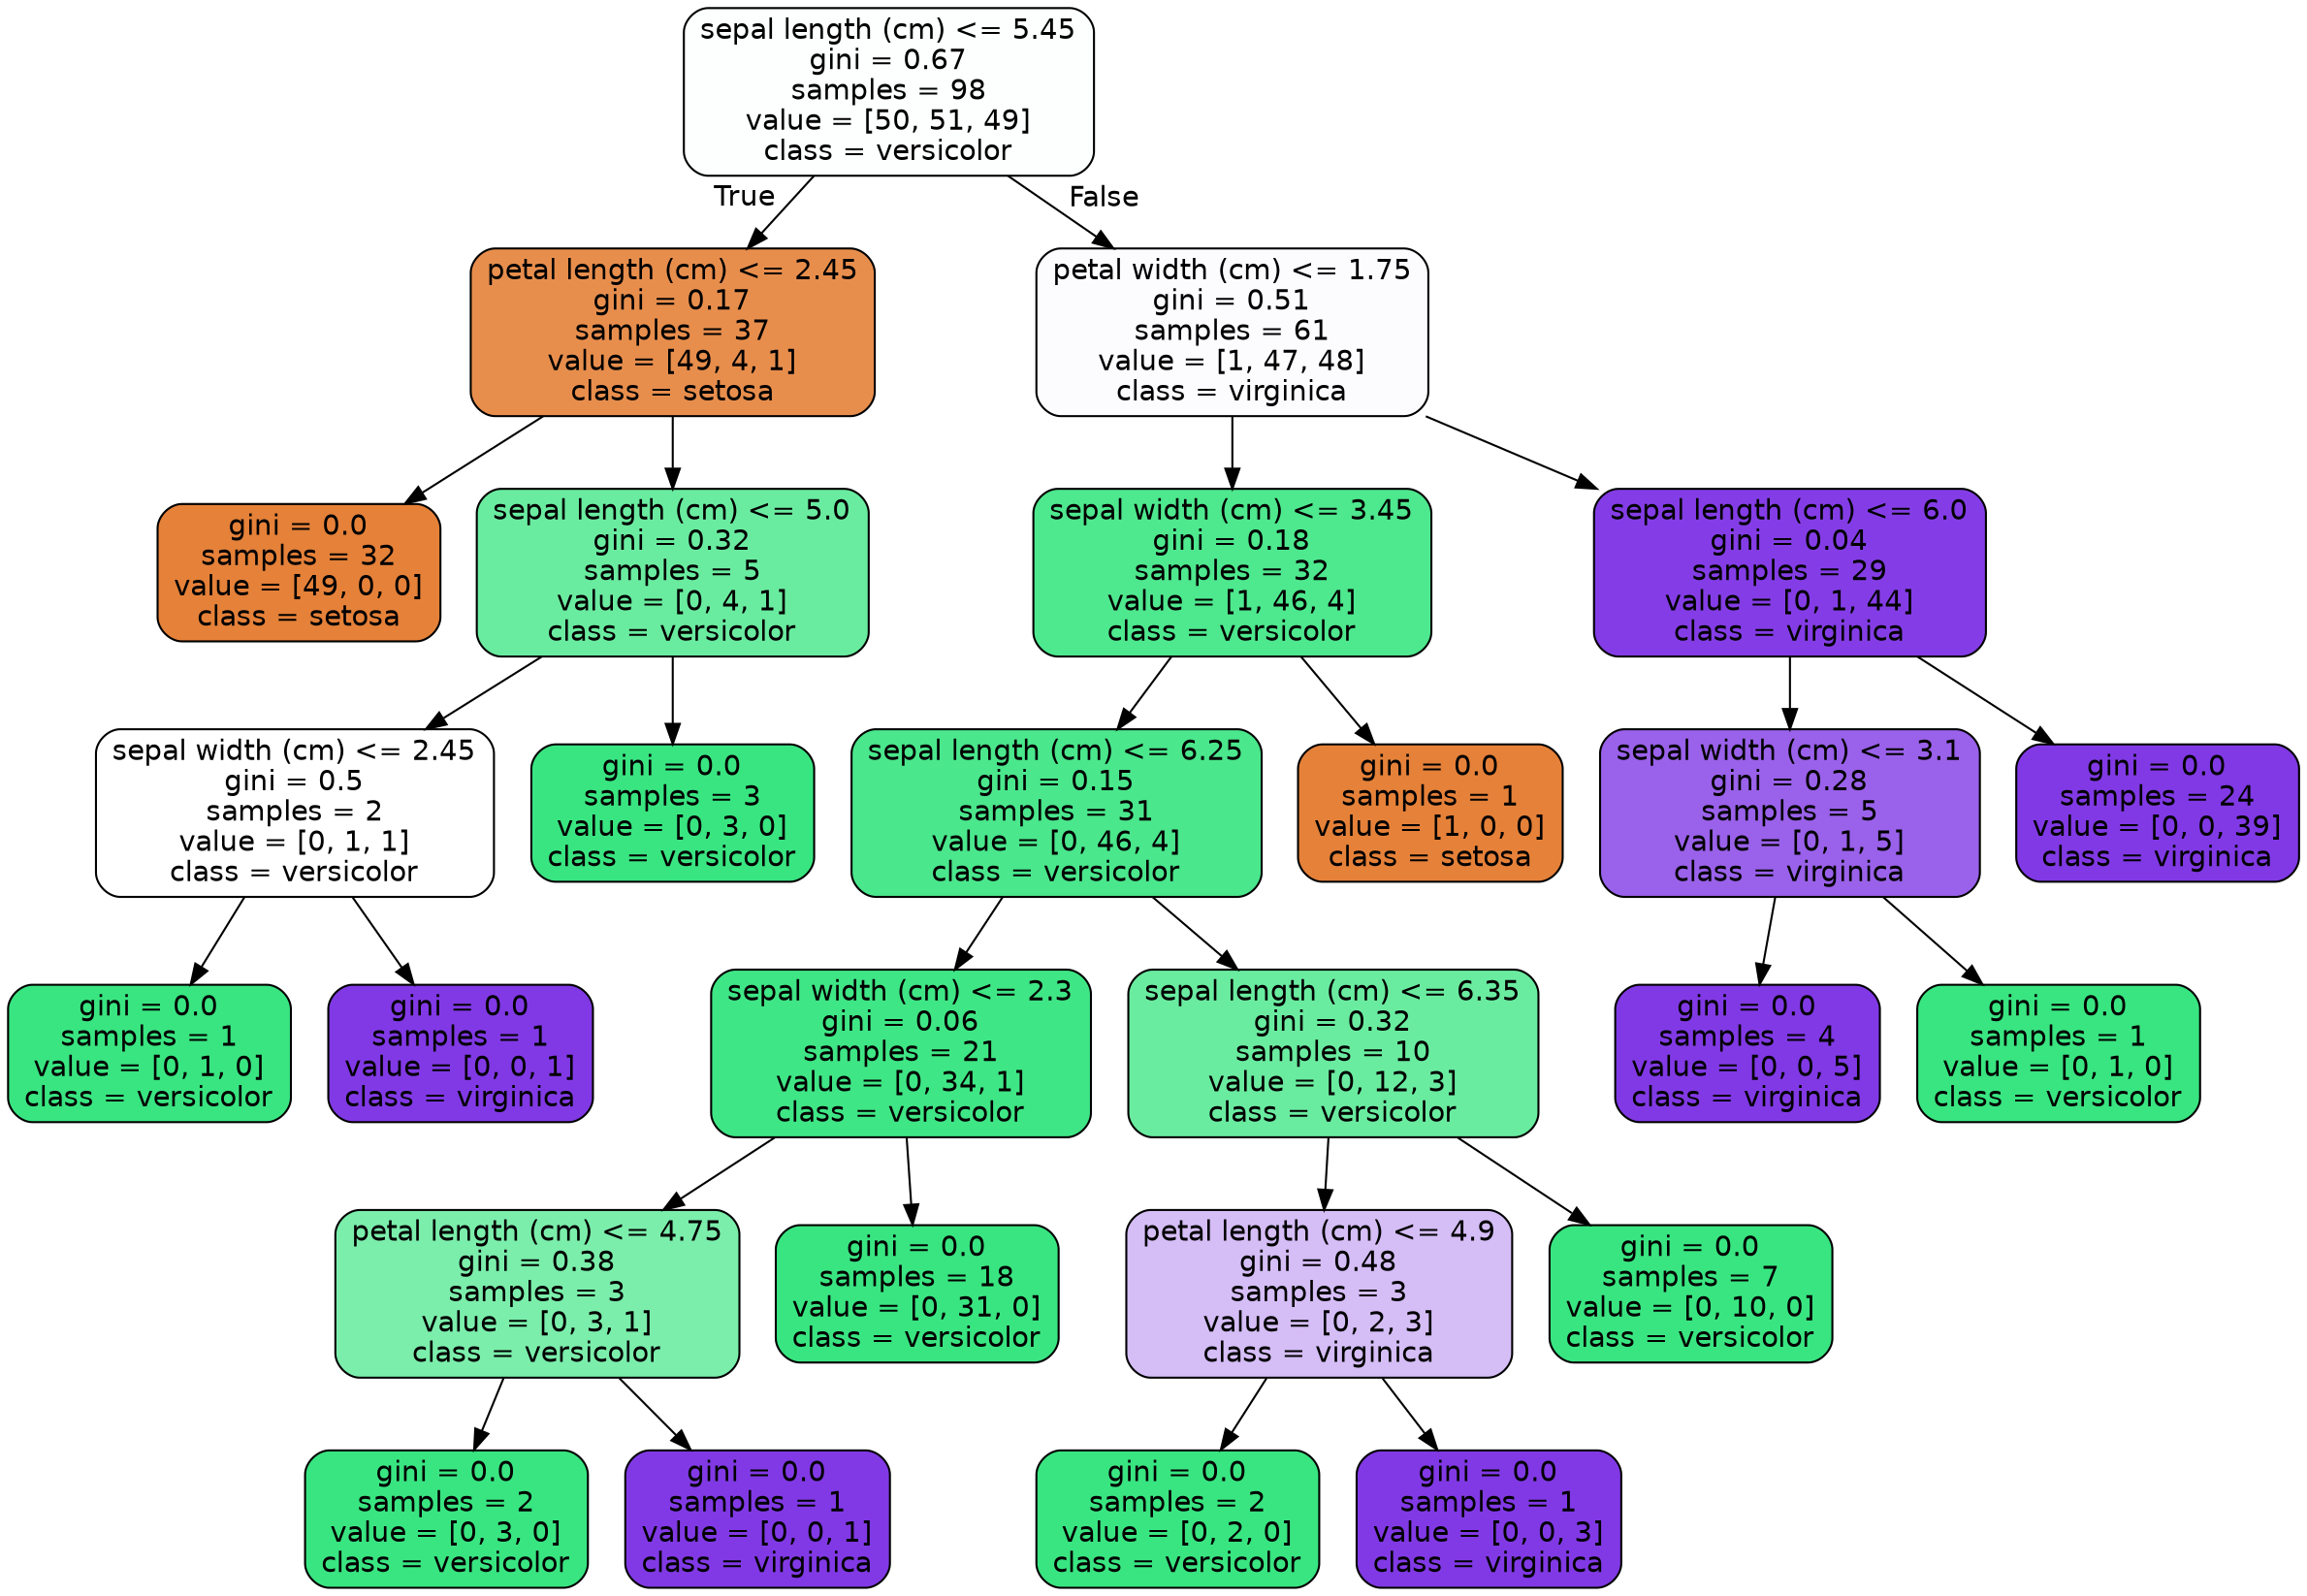 digraph Tree {
node [shape=box, style="filled, rounded", color="black", fontname="helvetica"] ;
edge [fontname="helvetica"] ;
0 [label="sepal length (cm) <= 5.45\ngini = 0.67\nsamples = 98\nvalue = [50, 51, 49]\nclass = versicolor", fillcolor="#fdfffe"] ;
1 [label="petal length (cm) <= 2.45\ngini = 0.17\nsamples = 37\nvalue = [49, 4, 1]\nclass = setosa", fillcolor="#e88e4d"] ;
0 -> 1 [labeldistance=2.5, labelangle=45, headlabel="True"] ;
2 [label="gini = 0.0\nsamples = 32\nvalue = [49, 0, 0]\nclass = setosa", fillcolor="#e58139"] ;
1 -> 2 ;
3 [label="sepal length (cm) <= 5.0\ngini = 0.32\nsamples = 5\nvalue = [0, 4, 1]\nclass = versicolor", fillcolor="#6aeca0"] ;
1 -> 3 ;
4 [label="sepal width (cm) <= 2.45\ngini = 0.5\nsamples = 2\nvalue = [0, 1, 1]\nclass = versicolor", fillcolor="#ffffff"] ;
3 -> 4 ;
5 [label="gini = 0.0\nsamples = 1\nvalue = [0, 1, 0]\nclass = versicolor", fillcolor="#39e581"] ;
4 -> 5 ;
6 [label="gini = 0.0\nsamples = 1\nvalue = [0, 0, 1]\nclass = virginica", fillcolor="#8139e5"] ;
4 -> 6 ;
7 [label="gini = 0.0\nsamples = 3\nvalue = [0, 3, 0]\nclass = versicolor", fillcolor="#39e581"] ;
3 -> 7 ;
8 [label="petal width (cm) <= 1.75\ngini = 0.51\nsamples = 61\nvalue = [1, 47, 48]\nclass = virginica", fillcolor="#fcfbfe"] ;
0 -> 8 [labeldistance=2.5, labelangle=-45, headlabel="False"] ;
9 [label="sepal width (cm) <= 3.45\ngini = 0.18\nsamples = 32\nvalue = [1, 46, 4]\nclass = versicolor", fillcolor="#4ee88e"] ;
8 -> 9 ;
10 [label="sepal length (cm) <= 6.25\ngini = 0.15\nsamples = 31\nvalue = [0, 46, 4]\nclass = versicolor", fillcolor="#4ae78c"] ;
9 -> 10 ;
11 [label="sepal width (cm) <= 2.3\ngini = 0.06\nsamples = 21\nvalue = [0, 34, 1]\nclass = versicolor", fillcolor="#3fe685"] ;
10 -> 11 ;
12 [label="petal length (cm) <= 4.75\ngini = 0.38\nsamples = 3\nvalue = [0, 3, 1]\nclass = versicolor", fillcolor="#7beeab"] ;
11 -> 12 ;
13 [label="gini = 0.0\nsamples = 2\nvalue = [0, 3, 0]\nclass = versicolor", fillcolor="#39e581"] ;
12 -> 13 ;
14 [label="gini = 0.0\nsamples = 1\nvalue = [0, 0, 1]\nclass = virginica", fillcolor="#8139e5"] ;
12 -> 14 ;
15 [label="gini = 0.0\nsamples = 18\nvalue = [0, 31, 0]\nclass = versicolor", fillcolor="#39e581"] ;
11 -> 15 ;
16 [label="sepal length (cm) <= 6.35\ngini = 0.32\nsamples = 10\nvalue = [0, 12, 3]\nclass = versicolor", fillcolor="#6aeca0"] ;
10 -> 16 ;
17 [label="petal length (cm) <= 4.9\ngini = 0.48\nsamples = 3\nvalue = [0, 2, 3]\nclass = virginica", fillcolor="#d5bdf6"] ;
16 -> 17 ;
18 [label="gini = 0.0\nsamples = 2\nvalue = [0, 2, 0]\nclass = versicolor", fillcolor="#39e581"] ;
17 -> 18 ;
19 [label="gini = 0.0\nsamples = 1\nvalue = [0, 0, 3]\nclass = virginica", fillcolor="#8139e5"] ;
17 -> 19 ;
20 [label="gini = 0.0\nsamples = 7\nvalue = [0, 10, 0]\nclass = versicolor", fillcolor="#39e581"] ;
16 -> 20 ;
21 [label="gini = 0.0\nsamples = 1\nvalue = [1, 0, 0]\nclass = setosa", fillcolor="#e58139"] ;
9 -> 21 ;
22 [label="sepal length (cm) <= 6.0\ngini = 0.04\nsamples = 29\nvalue = [0, 1, 44]\nclass = virginica", fillcolor="#843de6"] ;
8 -> 22 ;
23 [label="sepal width (cm) <= 3.1\ngini = 0.28\nsamples = 5\nvalue = [0, 1, 5]\nclass = virginica", fillcolor="#9a61ea"] ;
22 -> 23 ;
24 [label="gini = 0.0\nsamples = 4\nvalue = [0, 0, 5]\nclass = virginica", fillcolor="#8139e5"] ;
23 -> 24 ;
25 [label="gini = 0.0\nsamples = 1\nvalue = [0, 1, 0]\nclass = versicolor", fillcolor="#39e581"] ;
23 -> 25 ;
26 [label="gini = 0.0\nsamples = 24\nvalue = [0, 0, 39]\nclass = virginica", fillcolor="#8139e5"] ;
22 -> 26 ;
}